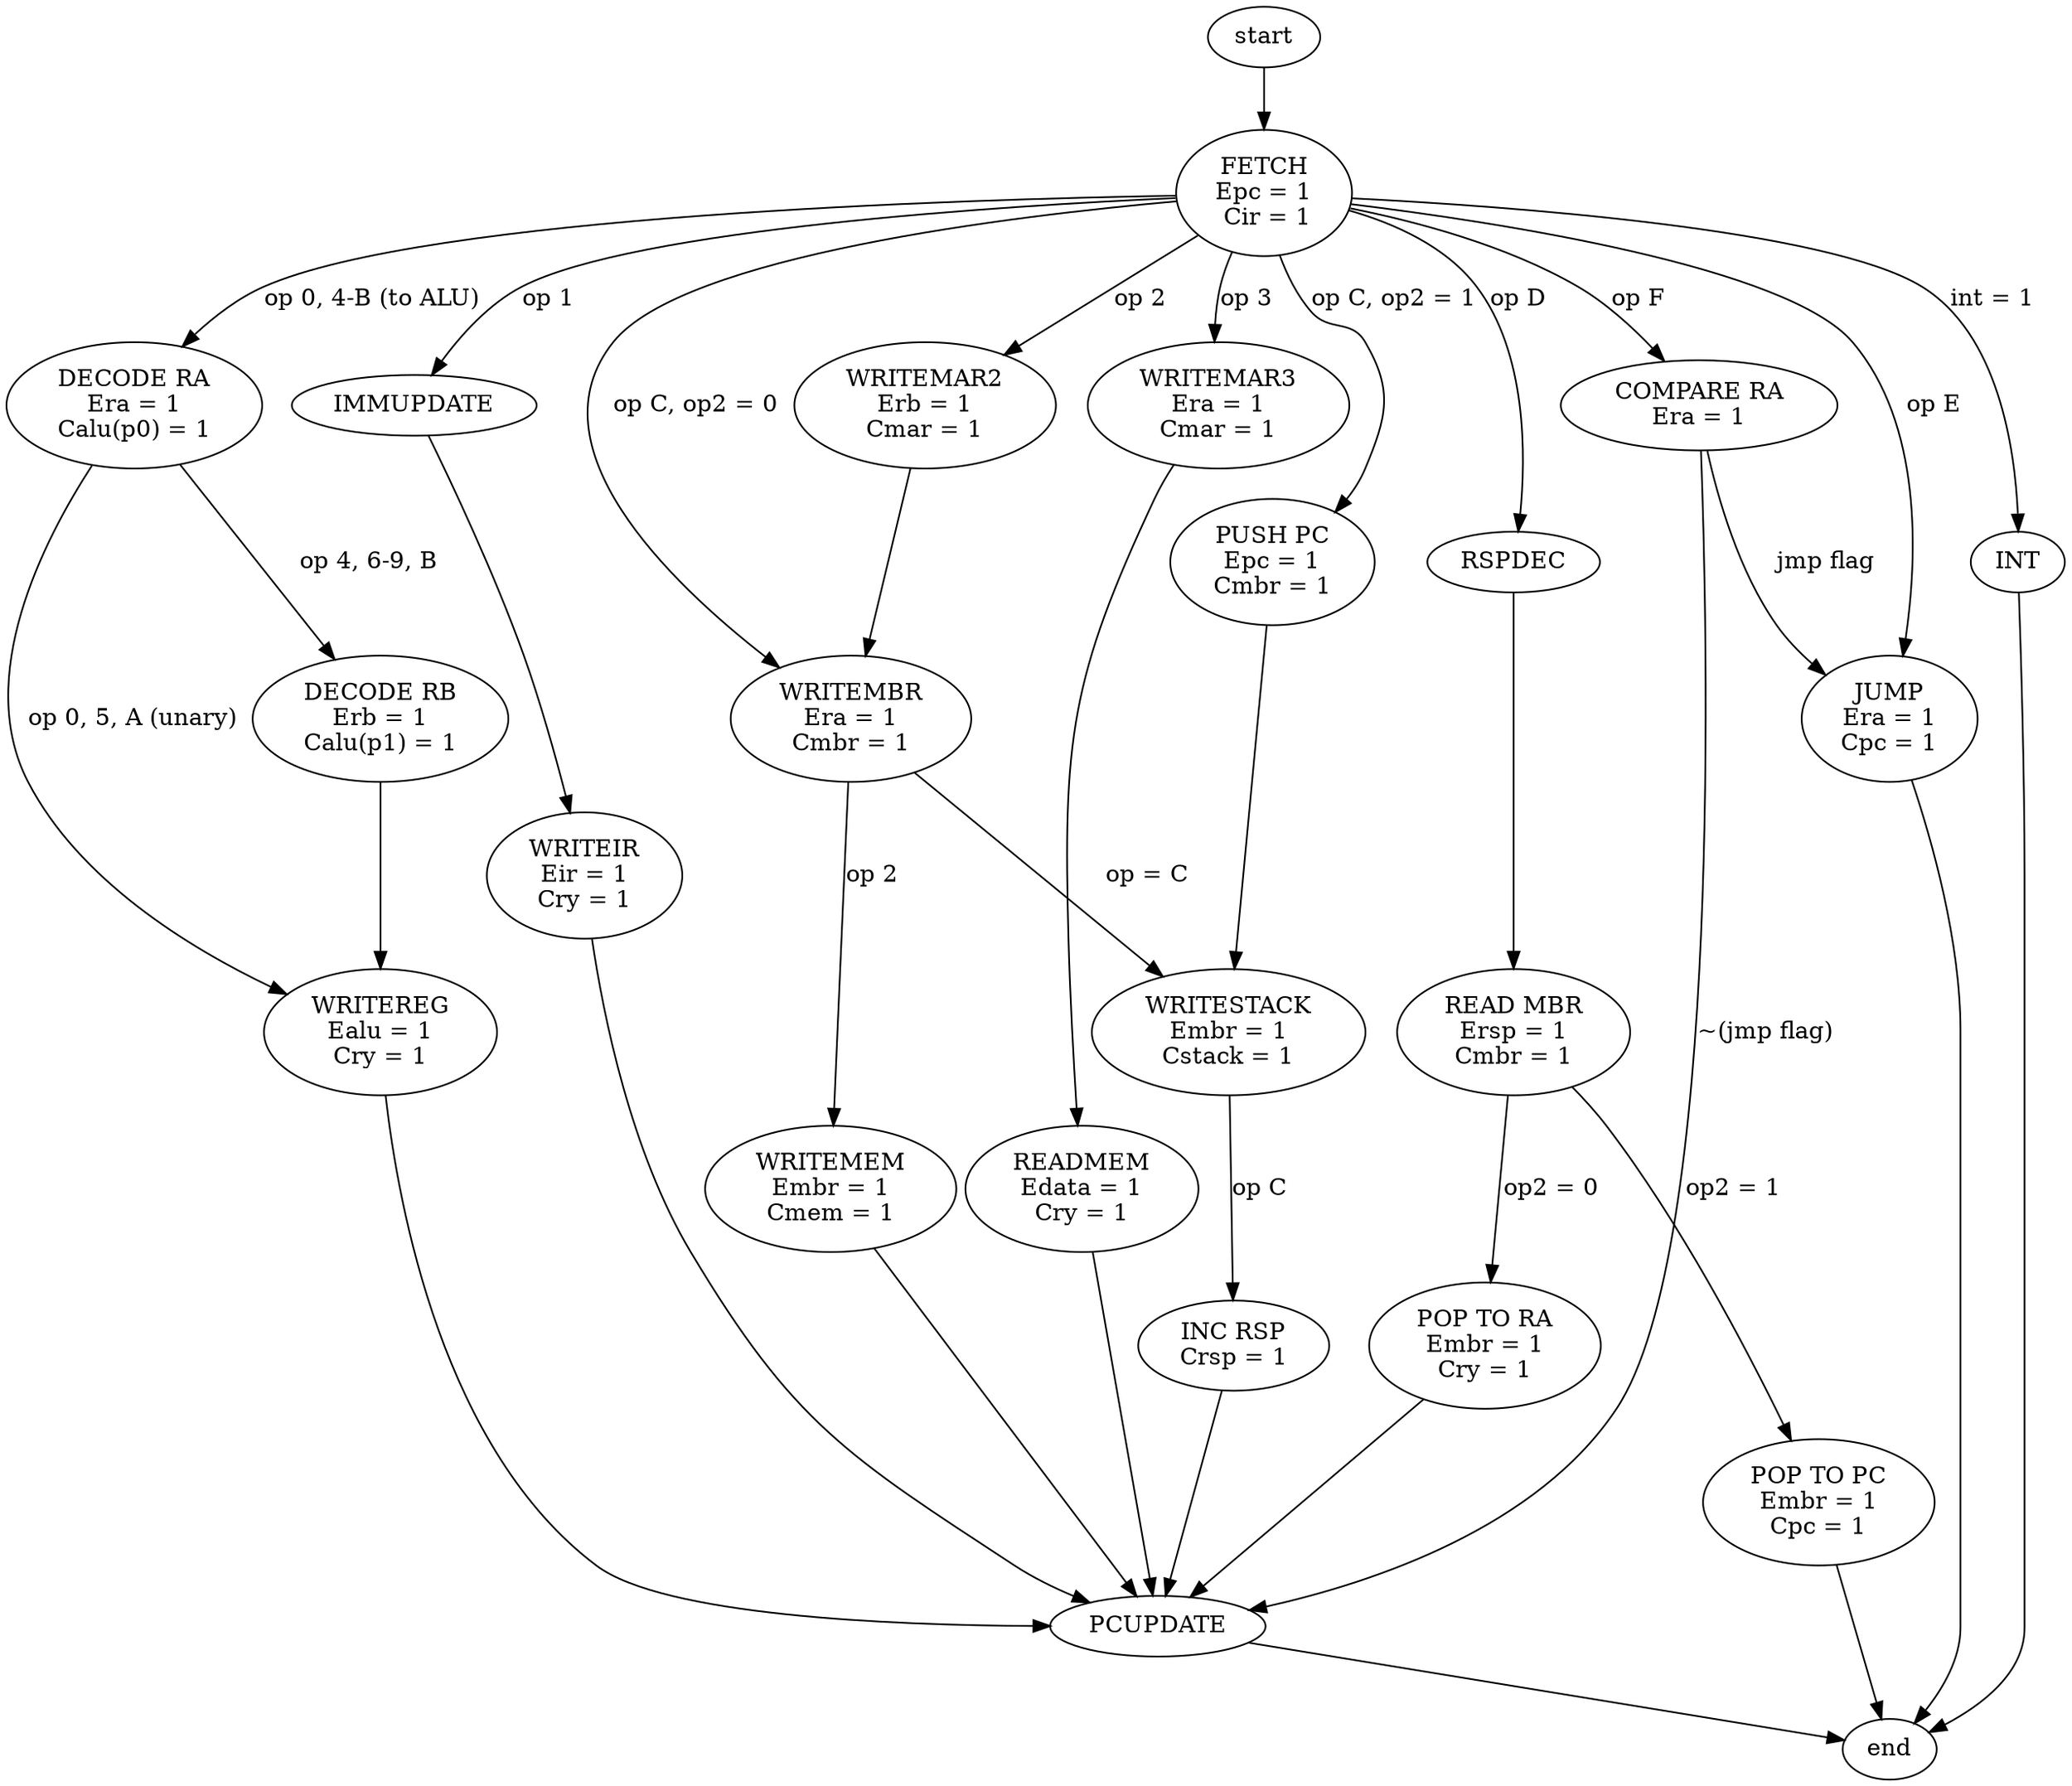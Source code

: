 digraph G {
   
  start -> FETCH
 
  //NOTICE!!! Instructions are numbered by OPCODE
 
  //Reg - Reg
  FETCH -> DECRA [label = "op 0, 4-B (to ALU)"]
  DECRA -> WRITEREG [label= "op 0, 5, A (unary)"]
  WRITEREG -> PCUPDATE
 
  //Reg - Imm
  FETCH -> IMMUPDATE [label="op 1"]
  IMMUPDATE -> WRITEIR
  WRITEIR -> PCUPDATE
 
  //Reg - Mem
  FETCH -> WRITEMAR2 [label = "op 2"]
  WRITEMAR2 -> WRITEMBR
  WRITEMBR -> WRITEMEM [label = "op 2"]
  WRITEMEM -> PCUPDATE
 
  //Mem - Reg
  FETCH -> WRITEMAR3[label="op 3"]
  WRITEMAR3 -> READMEM
  READMEM -> PCUPDATE
 
  //Arithmetic
  //Decode Ra and Rb
  DECRA -> DECRB [label="op 4, 6-9, B"]
  DECRB -> WRITEREG
 
  //Push
  FETCH -> WRITEMBR [label="op C, op2 = 0"]
  WRITEMBR -> WRITESTACK [label = "op = C"]
  FETCH -> PUSHPC [label="op C, op2 = 1"]
  PUSHPC -> WRITESTACK
  WRITESTACK -> RSPINC [label = "op C"]
  RSPINC -> PCUPDATE
 
  //Pop
  FETCH -> RSPDEC [label = "op D"]
  RSPDEC -> READMBR
  READMBR -> WRITERA [label = "op2 = 0"]
  READMBR -> WRITEPC [label = "op2 = 1"]
  WRITERA -> PCUPDATE
 
  FETCH -> JMP [label = "op E"]
 
  FETCH -> CMP [label = "op F"]
  CMP -> JMP [label = "jmp flag"]
  CMP -> PCUPDATE [label = "~(jmp flag)"]
 
  JMP -> end
  PCUPDATE -> end
  WRITEPC -> end
 
  FETCH -> INT [label = "int = 1"]
  INT -> end
 

  FETCH[label="FETCH\nEpc = 1\n Cir = 1"]
  WRITEREG[label="WRITEREG\nEalu = 1\nCry = 1"]
  PCUPDATE[label="PCUPDATE\n"]
  WRITEIR[label="WRITEIR\nEir = 1\nCry = 1"]
  WRITEMAR2[label="WRITEMAR2\nErb = 1\nCmar = 1"]
  WRITEMAR3[label="WRITEMAR3\nEra = 1\nCmar = 1"]
  WRITEMBR[label="WRITEMBR\nEra = 1\nCmbr = 1"]
  WRITEMEM[label="WRITEMEM\nEmbr = 1\nCmem = 1"]
  WRITESTACK[label="WRITESTACK\nEmbr = 1\nCstack = 1"]
  READMEM[label="READMEM\nEdata = 1\nCry = 1"]
  DECRA[label="DECODE RA\nEra = 1\nCalu(p0) = 1"]
  DECRB[label="DECODE RB\nErb = 1\nCalu(p1) = 1"]
  //READRSP[label="READ SP\nErsp = 1\nCmar = 1"]
  RSPINC[label = "INC RSP\nCrsp = 1"]
  READMBR[label= "READ MBR\nErsp = 1\nCmbr = 1"]
  PUSHPC[label="PUSH PC\nEpc = 1\nCmbr = 1"]
  WRITEPC[label="POP TO PC\nEmbr = 1\nCpc = 1"]
  WRITERA[label="POP TO RA\nEmbr = 1\nCry = 1"]
 
  CMP[label="COMPARE RA\nEra = 1"]
  JMP[label="JUMP\nEra = 1\nCpc = 1"]
}